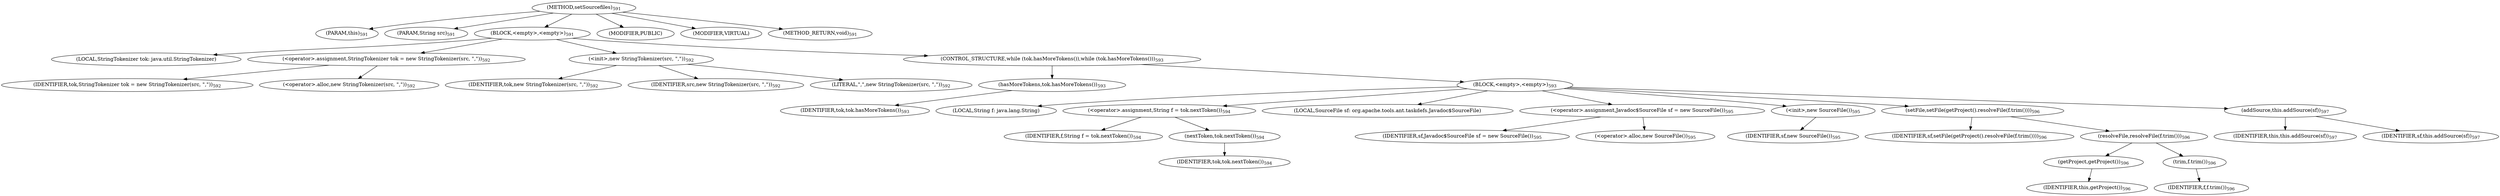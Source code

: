 digraph "setSourcefiles" {  
"1117" [label = <(METHOD,setSourcefiles)<SUB>591</SUB>> ]
"122" [label = <(PARAM,this)<SUB>591</SUB>> ]
"1118" [label = <(PARAM,String src)<SUB>591</SUB>> ]
"1119" [label = <(BLOCK,&lt;empty&gt;,&lt;empty&gt;)<SUB>591</SUB>> ]
"118" [label = <(LOCAL,StringTokenizer tok: java.util.StringTokenizer)> ]
"1120" [label = <(&lt;operator&gt;.assignment,StringTokenizer tok = new StringTokenizer(src, &quot;,&quot;))<SUB>592</SUB>> ]
"1121" [label = <(IDENTIFIER,tok,StringTokenizer tok = new StringTokenizer(src, &quot;,&quot;))<SUB>592</SUB>> ]
"1122" [label = <(&lt;operator&gt;.alloc,new StringTokenizer(src, &quot;,&quot;))<SUB>592</SUB>> ]
"1123" [label = <(&lt;init&gt;,new StringTokenizer(src, &quot;,&quot;))<SUB>592</SUB>> ]
"117" [label = <(IDENTIFIER,tok,new StringTokenizer(src, &quot;,&quot;))<SUB>592</SUB>> ]
"1124" [label = <(IDENTIFIER,src,new StringTokenizer(src, &quot;,&quot;))<SUB>592</SUB>> ]
"1125" [label = <(LITERAL,&quot;,&quot;,new StringTokenizer(src, &quot;,&quot;))<SUB>592</SUB>> ]
"1126" [label = <(CONTROL_STRUCTURE,while (tok.hasMoreTokens()),while (tok.hasMoreTokens()))<SUB>593</SUB>> ]
"1127" [label = <(hasMoreTokens,tok.hasMoreTokens())<SUB>593</SUB>> ]
"1128" [label = <(IDENTIFIER,tok,tok.hasMoreTokens())<SUB>593</SUB>> ]
"1129" [label = <(BLOCK,&lt;empty&gt;,&lt;empty&gt;)<SUB>593</SUB>> ]
"1130" [label = <(LOCAL,String f: java.lang.String)> ]
"1131" [label = <(&lt;operator&gt;.assignment,String f = tok.nextToken())<SUB>594</SUB>> ]
"1132" [label = <(IDENTIFIER,f,String f = tok.nextToken())<SUB>594</SUB>> ]
"1133" [label = <(nextToken,tok.nextToken())<SUB>594</SUB>> ]
"1134" [label = <(IDENTIFIER,tok,tok.nextToken())<SUB>594</SUB>> ]
"120" [label = <(LOCAL,SourceFile sf: org.apache.tools.ant.taskdefs.Javadoc$SourceFile)> ]
"1135" [label = <(&lt;operator&gt;.assignment,Javadoc$SourceFile sf = new SourceFile())<SUB>595</SUB>> ]
"1136" [label = <(IDENTIFIER,sf,Javadoc$SourceFile sf = new SourceFile())<SUB>595</SUB>> ]
"1137" [label = <(&lt;operator&gt;.alloc,new SourceFile())<SUB>595</SUB>> ]
"1138" [label = <(&lt;init&gt;,new SourceFile())<SUB>595</SUB>> ]
"119" [label = <(IDENTIFIER,sf,new SourceFile())<SUB>595</SUB>> ]
"1139" [label = <(setFile,setFile(getProject().resolveFile(f.trim())))<SUB>596</SUB>> ]
"1140" [label = <(IDENTIFIER,sf,setFile(getProject().resolveFile(f.trim())))<SUB>596</SUB>> ]
"1141" [label = <(resolveFile,resolveFile(f.trim()))<SUB>596</SUB>> ]
"1142" [label = <(getProject,getProject())<SUB>596</SUB>> ]
"121" [label = <(IDENTIFIER,this,getProject())<SUB>596</SUB>> ]
"1143" [label = <(trim,f.trim())<SUB>596</SUB>> ]
"1144" [label = <(IDENTIFIER,f,f.trim())<SUB>596</SUB>> ]
"1145" [label = <(addSource,this.addSource(sf))<SUB>597</SUB>> ]
"123" [label = <(IDENTIFIER,this,this.addSource(sf))<SUB>597</SUB>> ]
"1146" [label = <(IDENTIFIER,sf,this.addSource(sf))<SUB>597</SUB>> ]
"1147" [label = <(MODIFIER,PUBLIC)> ]
"1148" [label = <(MODIFIER,VIRTUAL)> ]
"1149" [label = <(METHOD_RETURN,void)<SUB>591</SUB>> ]
  "1117" -> "122" 
  "1117" -> "1118" 
  "1117" -> "1119" 
  "1117" -> "1147" 
  "1117" -> "1148" 
  "1117" -> "1149" 
  "1119" -> "118" 
  "1119" -> "1120" 
  "1119" -> "1123" 
  "1119" -> "1126" 
  "1120" -> "1121" 
  "1120" -> "1122" 
  "1123" -> "117" 
  "1123" -> "1124" 
  "1123" -> "1125" 
  "1126" -> "1127" 
  "1126" -> "1129" 
  "1127" -> "1128" 
  "1129" -> "1130" 
  "1129" -> "1131" 
  "1129" -> "120" 
  "1129" -> "1135" 
  "1129" -> "1138" 
  "1129" -> "1139" 
  "1129" -> "1145" 
  "1131" -> "1132" 
  "1131" -> "1133" 
  "1133" -> "1134" 
  "1135" -> "1136" 
  "1135" -> "1137" 
  "1138" -> "119" 
  "1139" -> "1140" 
  "1139" -> "1141" 
  "1141" -> "1142" 
  "1141" -> "1143" 
  "1142" -> "121" 
  "1143" -> "1144" 
  "1145" -> "123" 
  "1145" -> "1146" 
}
